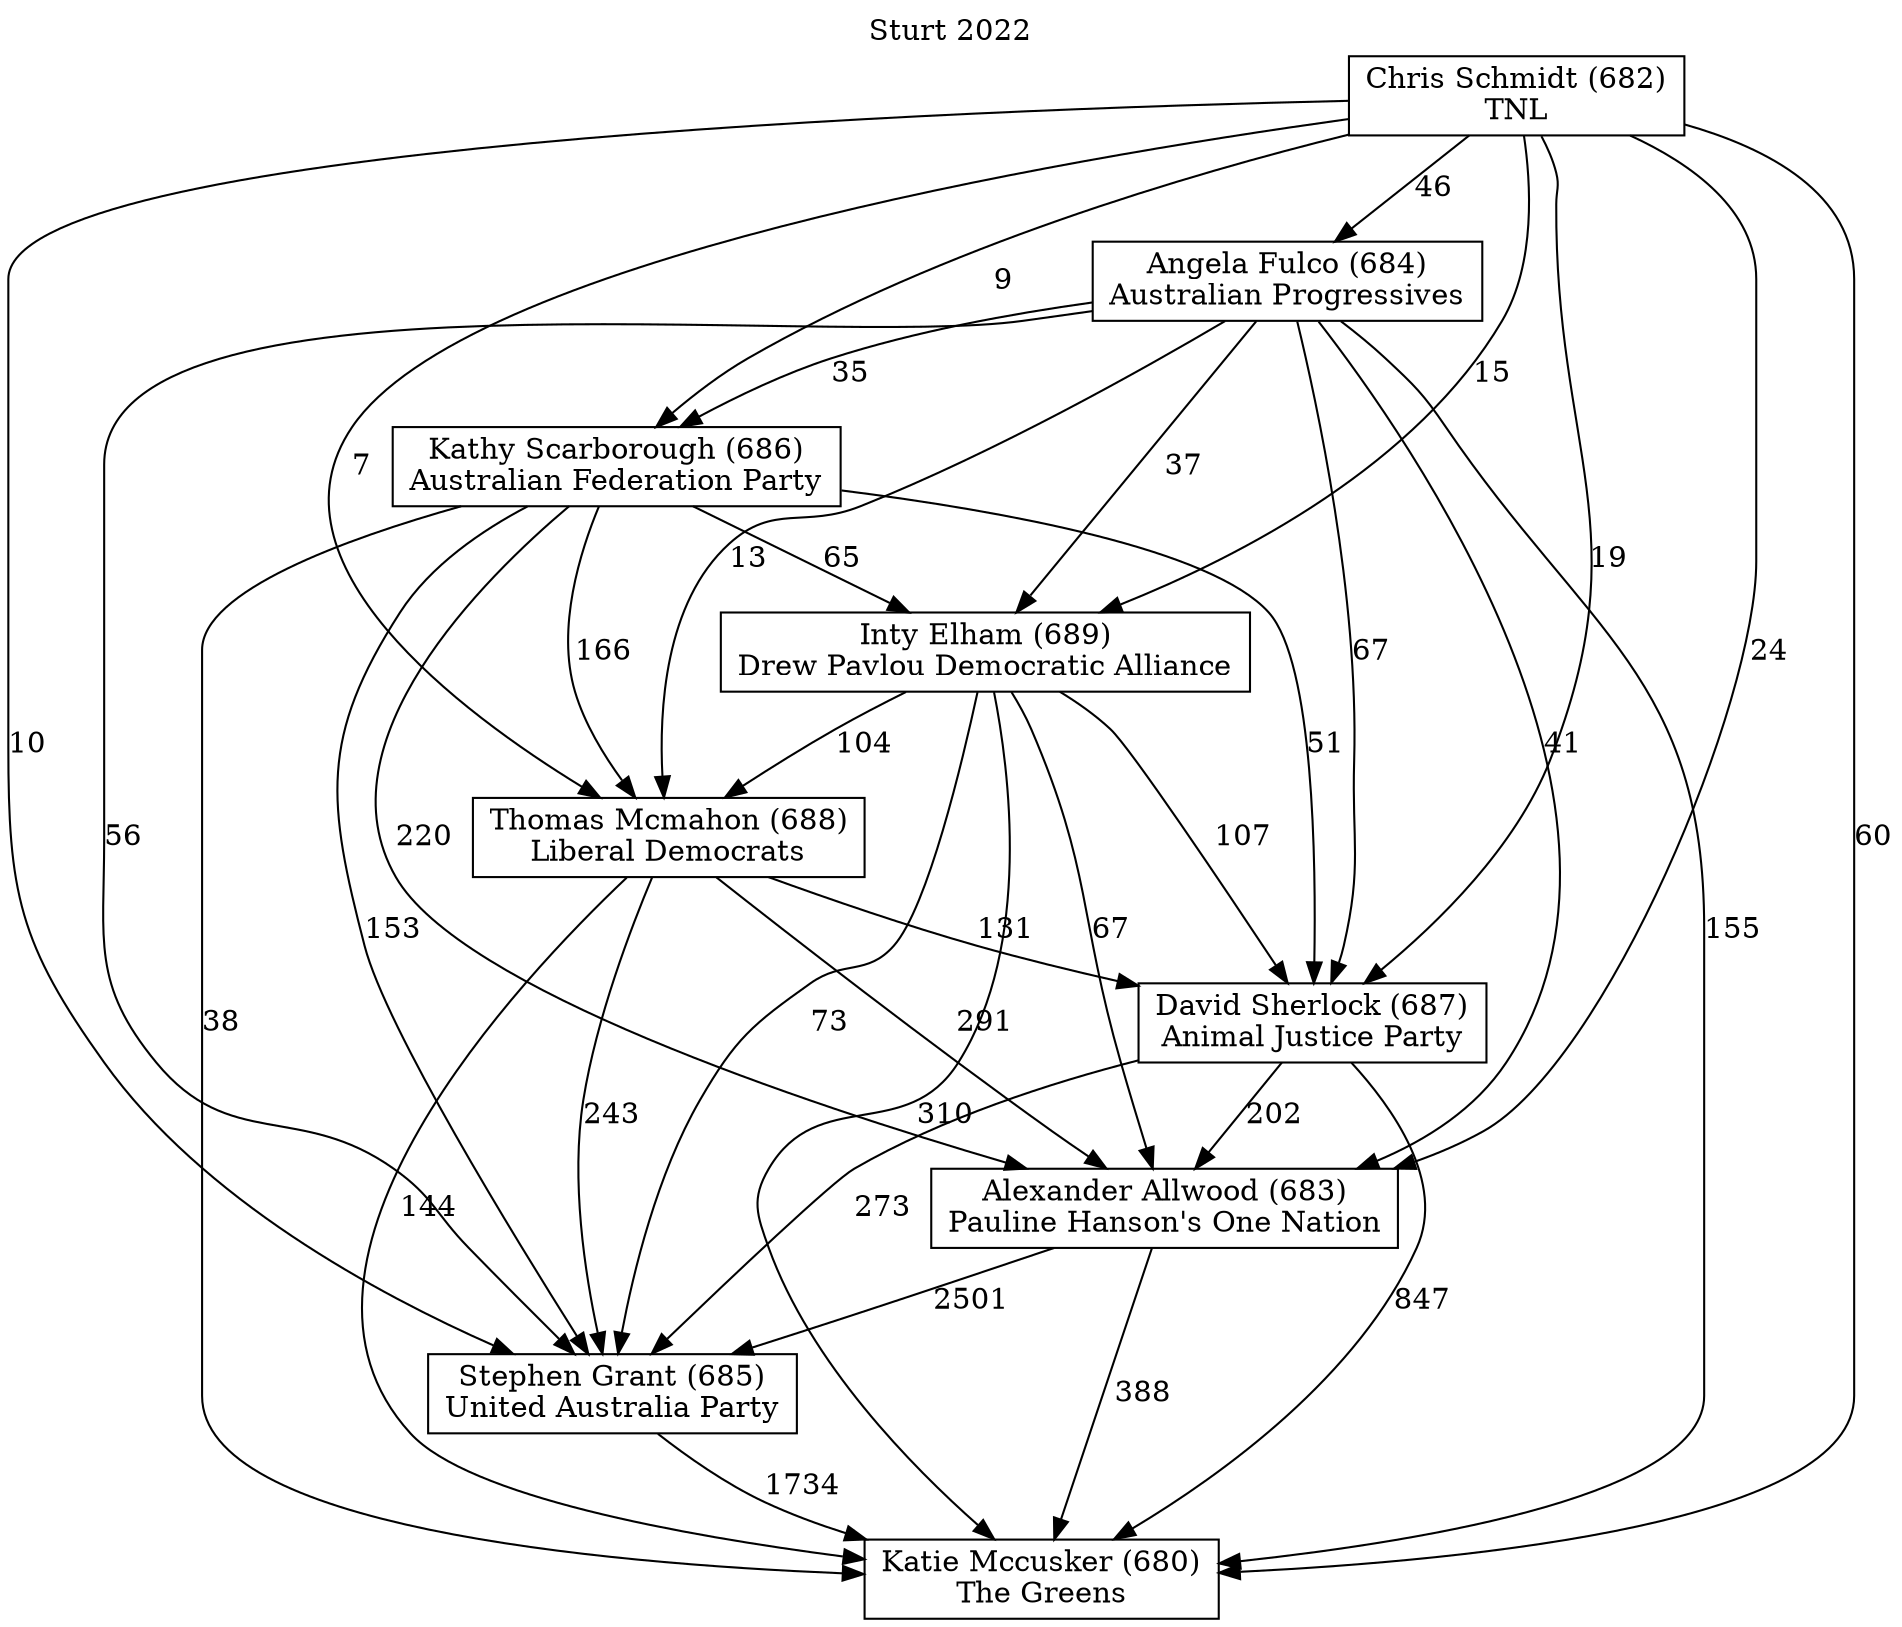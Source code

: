 // House preference flow
digraph "Katie Mccusker (680)_Sturt_2022" {
	graph [label="Sturt 2022" labelloc=t]
	node [shape=box]
	"Katie Mccusker (680)" [label="Katie Mccusker (680)
The Greens"]
	"Stephen Grant (685)" [label="Stephen Grant (685)
United Australia Party"]
	"Alexander Allwood (683)" [label="Alexander Allwood (683)
Pauline Hanson's One Nation"]
	"David Sherlock (687)" [label="David Sherlock (687)
Animal Justice Party"]
	"Thomas Mcmahon (688)" [label="Thomas Mcmahon (688)
Liberal Democrats"]
	"Inty Elham (689)" [label="Inty Elham (689)
Drew Pavlou Democratic Alliance"]
	"Kathy Scarborough (686)" [label="Kathy Scarborough (686)
Australian Federation Party"]
	"Angela Fulco (684)" [label="Angela Fulco (684)
Australian Progressives"]
	"Chris Schmidt (682)" [label="Chris Schmidt (682)
TNL"]
	"Katie Mccusker (680)" [label="Katie Mccusker (680)
The Greens"]
	"Alexander Allwood (683)" [label="Alexander Allwood (683)
Pauline Hanson's One Nation"]
	"David Sherlock (687)" [label="David Sherlock (687)
Animal Justice Party"]
	"Thomas Mcmahon (688)" [label="Thomas Mcmahon (688)
Liberal Democrats"]
	"Inty Elham (689)" [label="Inty Elham (689)
Drew Pavlou Democratic Alliance"]
	"Kathy Scarborough (686)" [label="Kathy Scarborough (686)
Australian Federation Party"]
	"Angela Fulco (684)" [label="Angela Fulco (684)
Australian Progressives"]
	"Chris Schmidt (682)" [label="Chris Schmidt (682)
TNL"]
	"Katie Mccusker (680)" [label="Katie Mccusker (680)
The Greens"]
	"David Sherlock (687)" [label="David Sherlock (687)
Animal Justice Party"]
	"Thomas Mcmahon (688)" [label="Thomas Mcmahon (688)
Liberal Democrats"]
	"Inty Elham (689)" [label="Inty Elham (689)
Drew Pavlou Democratic Alliance"]
	"Kathy Scarborough (686)" [label="Kathy Scarborough (686)
Australian Federation Party"]
	"Angela Fulco (684)" [label="Angela Fulco (684)
Australian Progressives"]
	"Chris Schmidt (682)" [label="Chris Schmidt (682)
TNL"]
	"Katie Mccusker (680)" [label="Katie Mccusker (680)
The Greens"]
	"Thomas Mcmahon (688)" [label="Thomas Mcmahon (688)
Liberal Democrats"]
	"Inty Elham (689)" [label="Inty Elham (689)
Drew Pavlou Democratic Alliance"]
	"Kathy Scarborough (686)" [label="Kathy Scarborough (686)
Australian Federation Party"]
	"Angela Fulco (684)" [label="Angela Fulco (684)
Australian Progressives"]
	"Chris Schmidt (682)" [label="Chris Schmidt (682)
TNL"]
	"Katie Mccusker (680)" [label="Katie Mccusker (680)
The Greens"]
	"Inty Elham (689)" [label="Inty Elham (689)
Drew Pavlou Democratic Alliance"]
	"Kathy Scarborough (686)" [label="Kathy Scarborough (686)
Australian Federation Party"]
	"Angela Fulco (684)" [label="Angela Fulco (684)
Australian Progressives"]
	"Chris Schmidt (682)" [label="Chris Schmidt (682)
TNL"]
	"Katie Mccusker (680)" [label="Katie Mccusker (680)
The Greens"]
	"Kathy Scarborough (686)" [label="Kathy Scarborough (686)
Australian Federation Party"]
	"Angela Fulco (684)" [label="Angela Fulco (684)
Australian Progressives"]
	"Chris Schmidt (682)" [label="Chris Schmidt (682)
TNL"]
	"Katie Mccusker (680)" [label="Katie Mccusker (680)
The Greens"]
	"Angela Fulco (684)" [label="Angela Fulco (684)
Australian Progressives"]
	"Chris Schmidt (682)" [label="Chris Schmidt (682)
TNL"]
	"Katie Mccusker (680)" [label="Katie Mccusker (680)
The Greens"]
	"Chris Schmidt (682)" [label="Chris Schmidt (682)
TNL"]
	"Chris Schmidt (682)" [label="Chris Schmidt (682)
TNL"]
	"Angela Fulco (684)" [label="Angela Fulco (684)
Australian Progressives"]
	"Chris Schmidt (682)" [label="Chris Schmidt (682)
TNL"]
	"Chris Schmidt (682)" [label="Chris Schmidt (682)
TNL"]
	"Kathy Scarborough (686)" [label="Kathy Scarborough (686)
Australian Federation Party"]
	"Angela Fulco (684)" [label="Angela Fulco (684)
Australian Progressives"]
	"Chris Schmidt (682)" [label="Chris Schmidt (682)
TNL"]
	"Kathy Scarborough (686)" [label="Kathy Scarborough (686)
Australian Federation Party"]
	"Chris Schmidt (682)" [label="Chris Schmidt (682)
TNL"]
	"Chris Schmidt (682)" [label="Chris Schmidt (682)
TNL"]
	"Angela Fulco (684)" [label="Angela Fulco (684)
Australian Progressives"]
	"Chris Schmidt (682)" [label="Chris Schmidt (682)
TNL"]
	"Chris Schmidt (682)" [label="Chris Schmidt (682)
TNL"]
	"Inty Elham (689)" [label="Inty Elham (689)
Drew Pavlou Democratic Alliance"]
	"Kathy Scarborough (686)" [label="Kathy Scarborough (686)
Australian Federation Party"]
	"Angela Fulco (684)" [label="Angela Fulco (684)
Australian Progressives"]
	"Chris Schmidt (682)" [label="Chris Schmidt (682)
TNL"]
	"Inty Elham (689)" [label="Inty Elham (689)
Drew Pavlou Democratic Alliance"]
	"Angela Fulco (684)" [label="Angela Fulco (684)
Australian Progressives"]
	"Chris Schmidt (682)" [label="Chris Schmidt (682)
TNL"]
	"Inty Elham (689)" [label="Inty Elham (689)
Drew Pavlou Democratic Alliance"]
	"Chris Schmidt (682)" [label="Chris Schmidt (682)
TNL"]
	"Chris Schmidt (682)" [label="Chris Schmidt (682)
TNL"]
	"Angela Fulco (684)" [label="Angela Fulco (684)
Australian Progressives"]
	"Chris Schmidt (682)" [label="Chris Schmidt (682)
TNL"]
	"Chris Schmidt (682)" [label="Chris Schmidt (682)
TNL"]
	"Kathy Scarborough (686)" [label="Kathy Scarborough (686)
Australian Federation Party"]
	"Angela Fulco (684)" [label="Angela Fulco (684)
Australian Progressives"]
	"Chris Schmidt (682)" [label="Chris Schmidt (682)
TNL"]
	"Kathy Scarborough (686)" [label="Kathy Scarborough (686)
Australian Federation Party"]
	"Chris Schmidt (682)" [label="Chris Schmidt (682)
TNL"]
	"Chris Schmidt (682)" [label="Chris Schmidt (682)
TNL"]
	"Angela Fulco (684)" [label="Angela Fulco (684)
Australian Progressives"]
	"Chris Schmidt (682)" [label="Chris Schmidt (682)
TNL"]
	"Chris Schmidt (682)" [label="Chris Schmidt (682)
TNL"]
	"Thomas Mcmahon (688)" [label="Thomas Mcmahon (688)
Liberal Democrats"]
	"Inty Elham (689)" [label="Inty Elham (689)
Drew Pavlou Democratic Alliance"]
	"Kathy Scarborough (686)" [label="Kathy Scarborough (686)
Australian Federation Party"]
	"Angela Fulco (684)" [label="Angela Fulco (684)
Australian Progressives"]
	"Chris Schmidt (682)" [label="Chris Schmidt (682)
TNL"]
	"Thomas Mcmahon (688)" [label="Thomas Mcmahon (688)
Liberal Democrats"]
	"Kathy Scarborough (686)" [label="Kathy Scarborough (686)
Australian Federation Party"]
	"Angela Fulco (684)" [label="Angela Fulco (684)
Australian Progressives"]
	"Chris Schmidt (682)" [label="Chris Schmidt (682)
TNL"]
	"Thomas Mcmahon (688)" [label="Thomas Mcmahon (688)
Liberal Democrats"]
	"Angela Fulco (684)" [label="Angela Fulco (684)
Australian Progressives"]
	"Chris Schmidt (682)" [label="Chris Schmidt (682)
TNL"]
	"Thomas Mcmahon (688)" [label="Thomas Mcmahon (688)
Liberal Democrats"]
	"Chris Schmidt (682)" [label="Chris Schmidt (682)
TNL"]
	"Chris Schmidt (682)" [label="Chris Schmidt (682)
TNL"]
	"Angela Fulco (684)" [label="Angela Fulco (684)
Australian Progressives"]
	"Chris Schmidt (682)" [label="Chris Schmidt (682)
TNL"]
	"Chris Schmidt (682)" [label="Chris Schmidt (682)
TNL"]
	"Kathy Scarborough (686)" [label="Kathy Scarborough (686)
Australian Federation Party"]
	"Angela Fulco (684)" [label="Angela Fulco (684)
Australian Progressives"]
	"Chris Schmidt (682)" [label="Chris Schmidt (682)
TNL"]
	"Kathy Scarborough (686)" [label="Kathy Scarborough (686)
Australian Federation Party"]
	"Chris Schmidt (682)" [label="Chris Schmidt (682)
TNL"]
	"Chris Schmidt (682)" [label="Chris Schmidt (682)
TNL"]
	"Angela Fulco (684)" [label="Angela Fulco (684)
Australian Progressives"]
	"Chris Schmidt (682)" [label="Chris Schmidt (682)
TNL"]
	"Chris Schmidt (682)" [label="Chris Schmidt (682)
TNL"]
	"Inty Elham (689)" [label="Inty Elham (689)
Drew Pavlou Democratic Alliance"]
	"Kathy Scarborough (686)" [label="Kathy Scarborough (686)
Australian Federation Party"]
	"Angela Fulco (684)" [label="Angela Fulco (684)
Australian Progressives"]
	"Chris Schmidt (682)" [label="Chris Schmidt (682)
TNL"]
	"Inty Elham (689)" [label="Inty Elham (689)
Drew Pavlou Democratic Alliance"]
	"Angela Fulco (684)" [label="Angela Fulco (684)
Australian Progressives"]
	"Chris Schmidt (682)" [label="Chris Schmidt (682)
TNL"]
	"Inty Elham (689)" [label="Inty Elham (689)
Drew Pavlou Democratic Alliance"]
	"Chris Schmidt (682)" [label="Chris Schmidt (682)
TNL"]
	"Chris Schmidt (682)" [label="Chris Schmidt (682)
TNL"]
	"Angela Fulco (684)" [label="Angela Fulco (684)
Australian Progressives"]
	"Chris Schmidt (682)" [label="Chris Schmidt (682)
TNL"]
	"Chris Schmidt (682)" [label="Chris Schmidt (682)
TNL"]
	"Kathy Scarborough (686)" [label="Kathy Scarborough (686)
Australian Federation Party"]
	"Angela Fulco (684)" [label="Angela Fulco (684)
Australian Progressives"]
	"Chris Schmidt (682)" [label="Chris Schmidt (682)
TNL"]
	"Kathy Scarborough (686)" [label="Kathy Scarborough (686)
Australian Federation Party"]
	"Chris Schmidt (682)" [label="Chris Schmidt (682)
TNL"]
	"Chris Schmidt (682)" [label="Chris Schmidt (682)
TNL"]
	"Angela Fulco (684)" [label="Angela Fulco (684)
Australian Progressives"]
	"Chris Schmidt (682)" [label="Chris Schmidt (682)
TNL"]
	"Chris Schmidt (682)" [label="Chris Schmidt (682)
TNL"]
	"David Sherlock (687)" [label="David Sherlock (687)
Animal Justice Party"]
	"Thomas Mcmahon (688)" [label="Thomas Mcmahon (688)
Liberal Democrats"]
	"Inty Elham (689)" [label="Inty Elham (689)
Drew Pavlou Democratic Alliance"]
	"Kathy Scarborough (686)" [label="Kathy Scarborough (686)
Australian Federation Party"]
	"Angela Fulco (684)" [label="Angela Fulco (684)
Australian Progressives"]
	"Chris Schmidt (682)" [label="Chris Schmidt (682)
TNL"]
	"David Sherlock (687)" [label="David Sherlock (687)
Animal Justice Party"]
	"Inty Elham (689)" [label="Inty Elham (689)
Drew Pavlou Democratic Alliance"]
	"Kathy Scarborough (686)" [label="Kathy Scarborough (686)
Australian Federation Party"]
	"Angela Fulco (684)" [label="Angela Fulco (684)
Australian Progressives"]
	"Chris Schmidt (682)" [label="Chris Schmidt (682)
TNL"]
	"David Sherlock (687)" [label="David Sherlock (687)
Animal Justice Party"]
	"Kathy Scarborough (686)" [label="Kathy Scarborough (686)
Australian Federation Party"]
	"Angela Fulco (684)" [label="Angela Fulco (684)
Australian Progressives"]
	"Chris Schmidt (682)" [label="Chris Schmidt (682)
TNL"]
	"David Sherlock (687)" [label="David Sherlock (687)
Animal Justice Party"]
	"Angela Fulco (684)" [label="Angela Fulco (684)
Australian Progressives"]
	"Chris Schmidt (682)" [label="Chris Schmidt (682)
TNL"]
	"David Sherlock (687)" [label="David Sherlock (687)
Animal Justice Party"]
	"Chris Schmidt (682)" [label="Chris Schmidt (682)
TNL"]
	"Chris Schmidt (682)" [label="Chris Schmidt (682)
TNL"]
	"Angela Fulco (684)" [label="Angela Fulco (684)
Australian Progressives"]
	"Chris Schmidt (682)" [label="Chris Schmidt (682)
TNL"]
	"Chris Schmidt (682)" [label="Chris Schmidt (682)
TNL"]
	"Kathy Scarborough (686)" [label="Kathy Scarborough (686)
Australian Federation Party"]
	"Angela Fulco (684)" [label="Angela Fulco (684)
Australian Progressives"]
	"Chris Schmidt (682)" [label="Chris Schmidt (682)
TNL"]
	"Kathy Scarborough (686)" [label="Kathy Scarborough (686)
Australian Federation Party"]
	"Chris Schmidt (682)" [label="Chris Schmidt (682)
TNL"]
	"Chris Schmidt (682)" [label="Chris Schmidt (682)
TNL"]
	"Angela Fulco (684)" [label="Angela Fulco (684)
Australian Progressives"]
	"Chris Schmidt (682)" [label="Chris Schmidt (682)
TNL"]
	"Chris Schmidt (682)" [label="Chris Schmidt (682)
TNL"]
	"Inty Elham (689)" [label="Inty Elham (689)
Drew Pavlou Democratic Alliance"]
	"Kathy Scarborough (686)" [label="Kathy Scarborough (686)
Australian Federation Party"]
	"Angela Fulco (684)" [label="Angela Fulco (684)
Australian Progressives"]
	"Chris Schmidt (682)" [label="Chris Schmidt (682)
TNL"]
	"Inty Elham (689)" [label="Inty Elham (689)
Drew Pavlou Democratic Alliance"]
	"Angela Fulco (684)" [label="Angela Fulco (684)
Australian Progressives"]
	"Chris Schmidt (682)" [label="Chris Schmidt (682)
TNL"]
	"Inty Elham (689)" [label="Inty Elham (689)
Drew Pavlou Democratic Alliance"]
	"Chris Schmidt (682)" [label="Chris Schmidt (682)
TNL"]
	"Chris Schmidt (682)" [label="Chris Schmidt (682)
TNL"]
	"Angela Fulco (684)" [label="Angela Fulco (684)
Australian Progressives"]
	"Chris Schmidt (682)" [label="Chris Schmidt (682)
TNL"]
	"Chris Schmidt (682)" [label="Chris Schmidt (682)
TNL"]
	"Kathy Scarborough (686)" [label="Kathy Scarborough (686)
Australian Federation Party"]
	"Angela Fulco (684)" [label="Angela Fulco (684)
Australian Progressives"]
	"Chris Schmidt (682)" [label="Chris Schmidt (682)
TNL"]
	"Kathy Scarborough (686)" [label="Kathy Scarborough (686)
Australian Federation Party"]
	"Chris Schmidt (682)" [label="Chris Schmidt (682)
TNL"]
	"Chris Schmidt (682)" [label="Chris Schmidt (682)
TNL"]
	"Angela Fulco (684)" [label="Angela Fulco (684)
Australian Progressives"]
	"Chris Schmidt (682)" [label="Chris Schmidt (682)
TNL"]
	"Chris Schmidt (682)" [label="Chris Schmidt (682)
TNL"]
	"Thomas Mcmahon (688)" [label="Thomas Mcmahon (688)
Liberal Democrats"]
	"Inty Elham (689)" [label="Inty Elham (689)
Drew Pavlou Democratic Alliance"]
	"Kathy Scarborough (686)" [label="Kathy Scarborough (686)
Australian Federation Party"]
	"Angela Fulco (684)" [label="Angela Fulco (684)
Australian Progressives"]
	"Chris Schmidt (682)" [label="Chris Schmidt (682)
TNL"]
	"Thomas Mcmahon (688)" [label="Thomas Mcmahon (688)
Liberal Democrats"]
	"Kathy Scarborough (686)" [label="Kathy Scarborough (686)
Australian Federation Party"]
	"Angela Fulco (684)" [label="Angela Fulco (684)
Australian Progressives"]
	"Chris Schmidt (682)" [label="Chris Schmidt (682)
TNL"]
	"Thomas Mcmahon (688)" [label="Thomas Mcmahon (688)
Liberal Democrats"]
	"Angela Fulco (684)" [label="Angela Fulco (684)
Australian Progressives"]
	"Chris Schmidt (682)" [label="Chris Schmidt (682)
TNL"]
	"Thomas Mcmahon (688)" [label="Thomas Mcmahon (688)
Liberal Democrats"]
	"Chris Schmidt (682)" [label="Chris Schmidt (682)
TNL"]
	"Chris Schmidt (682)" [label="Chris Schmidt (682)
TNL"]
	"Angela Fulco (684)" [label="Angela Fulco (684)
Australian Progressives"]
	"Chris Schmidt (682)" [label="Chris Schmidt (682)
TNL"]
	"Chris Schmidt (682)" [label="Chris Schmidt (682)
TNL"]
	"Kathy Scarborough (686)" [label="Kathy Scarborough (686)
Australian Federation Party"]
	"Angela Fulco (684)" [label="Angela Fulco (684)
Australian Progressives"]
	"Chris Schmidt (682)" [label="Chris Schmidt (682)
TNL"]
	"Kathy Scarborough (686)" [label="Kathy Scarborough (686)
Australian Federation Party"]
	"Chris Schmidt (682)" [label="Chris Schmidt (682)
TNL"]
	"Chris Schmidt (682)" [label="Chris Schmidt (682)
TNL"]
	"Angela Fulco (684)" [label="Angela Fulco (684)
Australian Progressives"]
	"Chris Schmidt (682)" [label="Chris Schmidt (682)
TNL"]
	"Chris Schmidt (682)" [label="Chris Schmidt (682)
TNL"]
	"Inty Elham (689)" [label="Inty Elham (689)
Drew Pavlou Democratic Alliance"]
	"Kathy Scarborough (686)" [label="Kathy Scarborough (686)
Australian Federation Party"]
	"Angela Fulco (684)" [label="Angela Fulco (684)
Australian Progressives"]
	"Chris Schmidt (682)" [label="Chris Schmidt (682)
TNL"]
	"Inty Elham (689)" [label="Inty Elham (689)
Drew Pavlou Democratic Alliance"]
	"Angela Fulco (684)" [label="Angela Fulco (684)
Australian Progressives"]
	"Chris Schmidt (682)" [label="Chris Schmidt (682)
TNL"]
	"Inty Elham (689)" [label="Inty Elham (689)
Drew Pavlou Democratic Alliance"]
	"Chris Schmidt (682)" [label="Chris Schmidt (682)
TNL"]
	"Chris Schmidt (682)" [label="Chris Schmidt (682)
TNL"]
	"Angela Fulco (684)" [label="Angela Fulco (684)
Australian Progressives"]
	"Chris Schmidt (682)" [label="Chris Schmidt (682)
TNL"]
	"Chris Schmidt (682)" [label="Chris Schmidt (682)
TNL"]
	"Kathy Scarborough (686)" [label="Kathy Scarborough (686)
Australian Federation Party"]
	"Angela Fulco (684)" [label="Angela Fulco (684)
Australian Progressives"]
	"Chris Schmidt (682)" [label="Chris Schmidt (682)
TNL"]
	"Kathy Scarborough (686)" [label="Kathy Scarborough (686)
Australian Federation Party"]
	"Chris Schmidt (682)" [label="Chris Schmidt (682)
TNL"]
	"Chris Schmidt (682)" [label="Chris Schmidt (682)
TNL"]
	"Angela Fulco (684)" [label="Angela Fulco (684)
Australian Progressives"]
	"Chris Schmidt (682)" [label="Chris Schmidt (682)
TNL"]
	"Chris Schmidt (682)" [label="Chris Schmidt (682)
TNL"]
	"Alexander Allwood (683)" [label="Alexander Allwood (683)
Pauline Hanson's One Nation"]
	"David Sherlock (687)" [label="David Sherlock (687)
Animal Justice Party"]
	"Thomas Mcmahon (688)" [label="Thomas Mcmahon (688)
Liberal Democrats"]
	"Inty Elham (689)" [label="Inty Elham (689)
Drew Pavlou Democratic Alliance"]
	"Kathy Scarborough (686)" [label="Kathy Scarborough (686)
Australian Federation Party"]
	"Angela Fulco (684)" [label="Angela Fulco (684)
Australian Progressives"]
	"Chris Schmidt (682)" [label="Chris Schmidt (682)
TNL"]
	"Alexander Allwood (683)" [label="Alexander Allwood (683)
Pauline Hanson's One Nation"]
	"Thomas Mcmahon (688)" [label="Thomas Mcmahon (688)
Liberal Democrats"]
	"Inty Elham (689)" [label="Inty Elham (689)
Drew Pavlou Democratic Alliance"]
	"Kathy Scarborough (686)" [label="Kathy Scarborough (686)
Australian Federation Party"]
	"Angela Fulco (684)" [label="Angela Fulco (684)
Australian Progressives"]
	"Chris Schmidt (682)" [label="Chris Schmidt (682)
TNL"]
	"Alexander Allwood (683)" [label="Alexander Allwood (683)
Pauline Hanson's One Nation"]
	"Inty Elham (689)" [label="Inty Elham (689)
Drew Pavlou Democratic Alliance"]
	"Kathy Scarborough (686)" [label="Kathy Scarborough (686)
Australian Federation Party"]
	"Angela Fulco (684)" [label="Angela Fulco (684)
Australian Progressives"]
	"Chris Schmidt (682)" [label="Chris Schmidt (682)
TNL"]
	"Alexander Allwood (683)" [label="Alexander Allwood (683)
Pauline Hanson's One Nation"]
	"Kathy Scarborough (686)" [label="Kathy Scarborough (686)
Australian Federation Party"]
	"Angela Fulco (684)" [label="Angela Fulco (684)
Australian Progressives"]
	"Chris Schmidt (682)" [label="Chris Schmidt (682)
TNL"]
	"Alexander Allwood (683)" [label="Alexander Allwood (683)
Pauline Hanson's One Nation"]
	"Angela Fulco (684)" [label="Angela Fulco (684)
Australian Progressives"]
	"Chris Schmidt (682)" [label="Chris Schmidt (682)
TNL"]
	"Alexander Allwood (683)" [label="Alexander Allwood (683)
Pauline Hanson's One Nation"]
	"Chris Schmidt (682)" [label="Chris Schmidt (682)
TNL"]
	"Chris Schmidt (682)" [label="Chris Schmidt (682)
TNL"]
	"Angela Fulco (684)" [label="Angela Fulco (684)
Australian Progressives"]
	"Chris Schmidt (682)" [label="Chris Schmidt (682)
TNL"]
	"Chris Schmidt (682)" [label="Chris Schmidt (682)
TNL"]
	"Kathy Scarborough (686)" [label="Kathy Scarborough (686)
Australian Federation Party"]
	"Angela Fulco (684)" [label="Angela Fulco (684)
Australian Progressives"]
	"Chris Schmidt (682)" [label="Chris Schmidt (682)
TNL"]
	"Kathy Scarborough (686)" [label="Kathy Scarborough (686)
Australian Federation Party"]
	"Chris Schmidt (682)" [label="Chris Schmidt (682)
TNL"]
	"Chris Schmidt (682)" [label="Chris Schmidt (682)
TNL"]
	"Angela Fulco (684)" [label="Angela Fulco (684)
Australian Progressives"]
	"Chris Schmidt (682)" [label="Chris Schmidt (682)
TNL"]
	"Chris Schmidt (682)" [label="Chris Schmidt (682)
TNL"]
	"Inty Elham (689)" [label="Inty Elham (689)
Drew Pavlou Democratic Alliance"]
	"Kathy Scarborough (686)" [label="Kathy Scarborough (686)
Australian Federation Party"]
	"Angela Fulco (684)" [label="Angela Fulco (684)
Australian Progressives"]
	"Chris Schmidt (682)" [label="Chris Schmidt (682)
TNL"]
	"Inty Elham (689)" [label="Inty Elham (689)
Drew Pavlou Democratic Alliance"]
	"Angela Fulco (684)" [label="Angela Fulco (684)
Australian Progressives"]
	"Chris Schmidt (682)" [label="Chris Schmidt (682)
TNL"]
	"Inty Elham (689)" [label="Inty Elham (689)
Drew Pavlou Democratic Alliance"]
	"Chris Schmidt (682)" [label="Chris Schmidt (682)
TNL"]
	"Chris Schmidt (682)" [label="Chris Schmidt (682)
TNL"]
	"Angela Fulco (684)" [label="Angela Fulco (684)
Australian Progressives"]
	"Chris Schmidt (682)" [label="Chris Schmidt (682)
TNL"]
	"Chris Schmidt (682)" [label="Chris Schmidt (682)
TNL"]
	"Kathy Scarborough (686)" [label="Kathy Scarborough (686)
Australian Federation Party"]
	"Angela Fulco (684)" [label="Angela Fulco (684)
Australian Progressives"]
	"Chris Schmidt (682)" [label="Chris Schmidt (682)
TNL"]
	"Kathy Scarborough (686)" [label="Kathy Scarborough (686)
Australian Federation Party"]
	"Chris Schmidt (682)" [label="Chris Schmidt (682)
TNL"]
	"Chris Schmidt (682)" [label="Chris Schmidt (682)
TNL"]
	"Angela Fulco (684)" [label="Angela Fulco (684)
Australian Progressives"]
	"Chris Schmidt (682)" [label="Chris Schmidt (682)
TNL"]
	"Chris Schmidt (682)" [label="Chris Schmidt (682)
TNL"]
	"Thomas Mcmahon (688)" [label="Thomas Mcmahon (688)
Liberal Democrats"]
	"Inty Elham (689)" [label="Inty Elham (689)
Drew Pavlou Democratic Alliance"]
	"Kathy Scarborough (686)" [label="Kathy Scarborough (686)
Australian Federation Party"]
	"Angela Fulco (684)" [label="Angela Fulco (684)
Australian Progressives"]
	"Chris Schmidt (682)" [label="Chris Schmidt (682)
TNL"]
	"Thomas Mcmahon (688)" [label="Thomas Mcmahon (688)
Liberal Democrats"]
	"Kathy Scarborough (686)" [label="Kathy Scarborough (686)
Australian Federation Party"]
	"Angela Fulco (684)" [label="Angela Fulco (684)
Australian Progressives"]
	"Chris Schmidt (682)" [label="Chris Schmidt (682)
TNL"]
	"Thomas Mcmahon (688)" [label="Thomas Mcmahon (688)
Liberal Democrats"]
	"Angela Fulco (684)" [label="Angela Fulco (684)
Australian Progressives"]
	"Chris Schmidt (682)" [label="Chris Schmidt (682)
TNL"]
	"Thomas Mcmahon (688)" [label="Thomas Mcmahon (688)
Liberal Democrats"]
	"Chris Schmidt (682)" [label="Chris Schmidt (682)
TNL"]
	"Chris Schmidt (682)" [label="Chris Schmidt (682)
TNL"]
	"Angela Fulco (684)" [label="Angela Fulco (684)
Australian Progressives"]
	"Chris Schmidt (682)" [label="Chris Schmidt (682)
TNL"]
	"Chris Schmidt (682)" [label="Chris Schmidt (682)
TNL"]
	"Kathy Scarborough (686)" [label="Kathy Scarborough (686)
Australian Federation Party"]
	"Angela Fulco (684)" [label="Angela Fulco (684)
Australian Progressives"]
	"Chris Schmidt (682)" [label="Chris Schmidt (682)
TNL"]
	"Kathy Scarborough (686)" [label="Kathy Scarborough (686)
Australian Federation Party"]
	"Chris Schmidt (682)" [label="Chris Schmidt (682)
TNL"]
	"Chris Schmidt (682)" [label="Chris Schmidt (682)
TNL"]
	"Angela Fulco (684)" [label="Angela Fulco (684)
Australian Progressives"]
	"Chris Schmidt (682)" [label="Chris Schmidt (682)
TNL"]
	"Chris Schmidt (682)" [label="Chris Schmidt (682)
TNL"]
	"Inty Elham (689)" [label="Inty Elham (689)
Drew Pavlou Democratic Alliance"]
	"Kathy Scarborough (686)" [label="Kathy Scarborough (686)
Australian Federation Party"]
	"Angela Fulco (684)" [label="Angela Fulco (684)
Australian Progressives"]
	"Chris Schmidt (682)" [label="Chris Schmidt (682)
TNL"]
	"Inty Elham (689)" [label="Inty Elham (689)
Drew Pavlou Democratic Alliance"]
	"Angela Fulco (684)" [label="Angela Fulco (684)
Australian Progressives"]
	"Chris Schmidt (682)" [label="Chris Schmidt (682)
TNL"]
	"Inty Elham (689)" [label="Inty Elham (689)
Drew Pavlou Democratic Alliance"]
	"Chris Schmidt (682)" [label="Chris Schmidt (682)
TNL"]
	"Chris Schmidt (682)" [label="Chris Schmidt (682)
TNL"]
	"Angela Fulco (684)" [label="Angela Fulco (684)
Australian Progressives"]
	"Chris Schmidt (682)" [label="Chris Schmidt (682)
TNL"]
	"Chris Schmidt (682)" [label="Chris Schmidt (682)
TNL"]
	"Kathy Scarborough (686)" [label="Kathy Scarborough (686)
Australian Federation Party"]
	"Angela Fulco (684)" [label="Angela Fulco (684)
Australian Progressives"]
	"Chris Schmidt (682)" [label="Chris Schmidt (682)
TNL"]
	"Kathy Scarborough (686)" [label="Kathy Scarborough (686)
Australian Federation Party"]
	"Chris Schmidt (682)" [label="Chris Schmidt (682)
TNL"]
	"Chris Schmidt (682)" [label="Chris Schmidt (682)
TNL"]
	"Angela Fulco (684)" [label="Angela Fulco (684)
Australian Progressives"]
	"Chris Schmidt (682)" [label="Chris Schmidt (682)
TNL"]
	"Chris Schmidt (682)" [label="Chris Schmidt (682)
TNL"]
	"David Sherlock (687)" [label="David Sherlock (687)
Animal Justice Party"]
	"Thomas Mcmahon (688)" [label="Thomas Mcmahon (688)
Liberal Democrats"]
	"Inty Elham (689)" [label="Inty Elham (689)
Drew Pavlou Democratic Alliance"]
	"Kathy Scarborough (686)" [label="Kathy Scarborough (686)
Australian Federation Party"]
	"Angela Fulco (684)" [label="Angela Fulco (684)
Australian Progressives"]
	"Chris Schmidt (682)" [label="Chris Schmidt (682)
TNL"]
	"David Sherlock (687)" [label="David Sherlock (687)
Animal Justice Party"]
	"Inty Elham (689)" [label="Inty Elham (689)
Drew Pavlou Democratic Alliance"]
	"Kathy Scarborough (686)" [label="Kathy Scarborough (686)
Australian Federation Party"]
	"Angela Fulco (684)" [label="Angela Fulco (684)
Australian Progressives"]
	"Chris Schmidt (682)" [label="Chris Schmidt (682)
TNL"]
	"David Sherlock (687)" [label="David Sherlock (687)
Animal Justice Party"]
	"Kathy Scarborough (686)" [label="Kathy Scarborough (686)
Australian Federation Party"]
	"Angela Fulco (684)" [label="Angela Fulco (684)
Australian Progressives"]
	"Chris Schmidt (682)" [label="Chris Schmidt (682)
TNL"]
	"David Sherlock (687)" [label="David Sherlock (687)
Animal Justice Party"]
	"Angela Fulco (684)" [label="Angela Fulco (684)
Australian Progressives"]
	"Chris Schmidt (682)" [label="Chris Schmidt (682)
TNL"]
	"David Sherlock (687)" [label="David Sherlock (687)
Animal Justice Party"]
	"Chris Schmidt (682)" [label="Chris Schmidt (682)
TNL"]
	"Chris Schmidt (682)" [label="Chris Schmidt (682)
TNL"]
	"Angela Fulco (684)" [label="Angela Fulco (684)
Australian Progressives"]
	"Chris Schmidt (682)" [label="Chris Schmidt (682)
TNL"]
	"Chris Schmidt (682)" [label="Chris Schmidt (682)
TNL"]
	"Kathy Scarborough (686)" [label="Kathy Scarborough (686)
Australian Federation Party"]
	"Angela Fulco (684)" [label="Angela Fulco (684)
Australian Progressives"]
	"Chris Schmidt (682)" [label="Chris Schmidt (682)
TNL"]
	"Kathy Scarborough (686)" [label="Kathy Scarborough (686)
Australian Federation Party"]
	"Chris Schmidt (682)" [label="Chris Schmidt (682)
TNL"]
	"Chris Schmidt (682)" [label="Chris Schmidt (682)
TNL"]
	"Angela Fulco (684)" [label="Angela Fulco (684)
Australian Progressives"]
	"Chris Schmidt (682)" [label="Chris Schmidt (682)
TNL"]
	"Chris Schmidt (682)" [label="Chris Schmidt (682)
TNL"]
	"Inty Elham (689)" [label="Inty Elham (689)
Drew Pavlou Democratic Alliance"]
	"Kathy Scarborough (686)" [label="Kathy Scarborough (686)
Australian Federation Party"]
	"Angela Fulco (684)" [label="Angela Fulco (684)
Australian Progressives"]
	"Chris Schmidt (682)" [label="Chris Schmidt (682)
TNL"]
	"Inty Elham (689)" [label="Inty Elham (689)
Drew Pavlou Democratic Alliance"]
	"Angela Fulco (684)" [label="Angela Fulco (684)
Australian Progressives"]
	"Chris Schmidt (682)" [label="Chris Schmidt (682)
TNL"]
	"Inty Elham (689)" [label="Inty Elham (689)
Drew Pavlou Democratic Alliance"]
	"Chris Schmidt (682)" [label="Chris Schmidt (682)
TNL"]
	"Chris Schmidt (682)" [label="Chris Schmidt (682)
TNL"]
	"Angela Fulco (684)" [label="Angela Fulco (684)
Australian Progressives"]
	"Chris Schmidt (682)" [label="Chris Schmidt (682)
TNL"]
	"Chris Schmidt (682)" [label="Chris Schmidt (682)
TNL"]
	"Kathy Scarborough (686)" [label="Kathy Scarborough (686)
Australian Federation Party"]
	"Angela Fulco (684)" [label="Angela Fulco (684)
Australian Progressives"]
	"Chris Schmidt (682)" [label="Chris Schmidt (682)
TNL"]
	"Kathy Scarborough (686)" [label="Kathy Scarborough (686)
Australian Federation Party"]
	"Chris Schmidt (682)" [label="Chris Schmidt (682)
TNL"]
	"Chris Schmidt (682)" [label="Chris Schmidt (682)
TNL"]
	"Angela Fulco (684)" [label="Angela Fulco (684)
Australian Progressives"]
	"Chris Schmidt (682)" [label="Chris Schmidt (682)
TNL"]
	"Chris Schmidt (682)" [label="Chris Schmidt (682)
TNL"]
	"Thomas Mcmahon (688)" [label="Thomas Mcmahon (688)
Liberal Democrats"]
	"Inty Elham (689)" [label="Inty Elham (689)
Drew Pavlou Democratic Alliance"]
	"Kathy Scarborough (686)" [label="Kathy Scarborough (686)
Australian Federation Party"]
	"Angela Fulco (684)" [label="Angela Fulco (684)
Australian Progressives"]
	"Chris Schmidt (682)" [label="Chris Schmidt (682)
TNL"]
	"Thomas Mcmahon (688)" [label="Thomas Mcmahon (688)
Liberal Democrats"]
	"Kathy Scarborough (686)" [label="Kathy Scarborough (686)
Australian Federation Party"]
	"Angela Fulco (684)" [label="Angela Fulco (684)
Australian Progressives"]
	"Chris Schmidt (682)" [label="Chris Schmidt (682)
TNL"]
	"Thomas Mcmahon (688)" [label="Thomas Mcmahon (688)
Liberal Democrats"]
	"Angela Fulco (684)" [label="Angela Fulco (684)
Australian Progressives"]
	"Chris Schmidt (682)" [label="Chris Schmidt (682)
TNL"]
	"Thomas Mcmahon (688)" [label="Thomas Mcmahon (688)
Liberal Democrats"]
	"Chris Schmidt (682)" [label="Chris Schmidt (682)
TNL"]
	"Chris Schmidt (682)" [label="Chris Schmidt (682)
TNL"]
	"Angela Fulco (684)" [label="Angela Fulco (684)
Australian Progressives"]
	"Chris Schmidt (682)" [label="Chris Schmidt (682)
TNL"]
	"Chris Schmidt (682)" [label="Chris Schmidt (682)
TNL"]
	"Kathy Scarborough (686)" [label="Kathy Scarborough (686)
Australian Federation Party"]
	"Angela Fulco (684)" [label="Angela Fulco (684)
Australian Progressives"]
	"Chris Schmidt (682)" [label="Chris Schmidt (682)
TNL"]
	"Kathy Scarborough (686)" [label="Kathy Scarborough (686)
Australian Federation Party"]
	"Chris Schmidt (682)" [label="Chris Schmidt (682)
TNL"]
	"Chris Schmidt (682)" [label="Chris Schmidt (682)
TNL"]
	"Angela Fulco (684)" [label="Angela Fulco (684)
Australian Progressives"]
	"Chris Schmidt (682)" [label="Chris Schmidt (682)
TNL"]
	"Chris Schmidt (682)" [label="Chris Schmidt (682)
TNL"]
	"Inty Elham (689)" [label="Inty Elham (689)
Drew Pavlou Democratic Alliance"]
	"Kathy Scarborough (686)" [label="Kathy Scarborough (686)
Australian Federation Party"]
	"Angela Fulco (684)" [label="Angela Fulco (684)
Australian Progressives"]
	"Chris Schmidt (682)" [label="Chris Schmidt (682)
TNL"]
	"Inty Elham (689)" [label="Inty Elham (689)
Drew Pavlou Democratic Alliance"]
	"Angela Fulco (684)" [label="Angela Fulco (684)
Australian Progressives"]
	"Chris Schmidt (682)" [label="Chris Schmidt (682)
TNL"]
	"Inty Elham (689)" [label="Inty Elham (689)
Drew Pavlou Democratic Alliance"]
	"Chris Schmidt (682)" [label="Chris Schmidt (682)
TNL"]
	"Chris Schmidt (682)" [label="Chris Schmidt (682)
TNL"]
	"Angela Fulco (684)" [label="Angela Fulco (684)
Australian Progressives"]
	"Chris Schmidt (682)" [label="Chris Schmidt (682)
TNL"]
	"Chris Schmidt (682)" [label="Chris Schmidt (682)
TNL"]
	"Kathy Scarborough (686)" [label="Kathy Scarborough (686)
Australian Federation Party"]
	"Angela Fulco (684)" [label="Angela Fulco (684)
Australian Progressives"]
	"Chris Schmidt (682)" [label="Chris Schmidt (682)
TNL"]
	"Kathy Scarborough (686)" [label="Kathy Scarborough (686)
Australian Federation Party"]
	"Chris Schmidt (682)" [label="Chris Schmidt (682)
TNL"]
	"Chris Schmidt (682)" [label="Chris Schmidt (682)
TNL"]
	"Angela Fulco (684)" [label="Angela Fulco (684)
Australian Progressives"]
	"Chris Schmidt (682)" [label="Chris Schmidt (682)
TNL"]
	"Chris Schmidt (682)" [label="Chris Schmidt (682)
TNL"]
	"Stephen Grant (685)" [label="Stephen Grant (685)
United Australia Party"]
	"Alexander Allwood (683)" [label="Alexander Allwood (683)
Pauline Hanson's One Nation"]
	"David Sherlock (687)" [label="David Sherlock (687)
Animal Justice Party"]
	"Thomas Mcmahon (688)" [label="Thomas Mcmahon (688)
Liberal Democrats"]
	"Inty Elham (689)" [label="Inty Elham (689)
Drew Pavlou Democratic Alliance"]
	"Kathy Scarborough (686)" [label="Kathy Scarborough (686)
Australian Federation Party"]
	"Angela Fulco (684)" [label="Angela Fulco (684)
Australian Progressives"]
	"Chris Schmidt (682)" [label="Chris Schmidt (682)
TNL"]
	"Stephen Grant (685)" [label="Stephen Grant (685)
United Australia Party"]
	"David Sherlock (687)" [label="David Sherlock (687)
Animal Justice Party"]
	"Thomas Mcmahon (688)" [label="Thomas Mcmahon (688)
Liberal Democrats"]
	"Inty Elham (689)" [label="Inty Elham (689)
Drew Pavlou Democratic Alliance"]
	"Kathy Scarborough (686)" [label="Kathy Scarborough (686)
Australian Federation Party"]
	"Angela Fulco (684)" [label="Angela Fulco (684)
Australian Progressives"]
	"Chris Schmidt (682)" [label="Chris Schmidt (682)
TNL"]
	"Stephen Grant (685)" [label="Stephen Grant (685)
United Australia Party"]
	"Thomas Mcmahon (688)" [label="Thomas Mcmahon (688)
Liberal Democrats"]
	"Inty Elham (689)" [label="Inty Elham (689)
Drew Pavlou Democratic Alliance"]
	"Kathy Scarborough (686)" [label="Kathy Scarborough (686)
Australian Federation Party"]
	"Angela Fulco (684)" [label="Angela Fulco (684)
Australian Progressives"]
	"Chris Schmidt (682)" [label="Chris Schmidt (682)
TNL"]
	"Stephen Grant (685)" [label="Stephen Grant (685)
United Australia Party"]
	"Inty Elham (689)" [label="Inty Elham (689)
Drew Pavlou Democratic Alliance"]
	"Kathy Scarborough (686)" [label="Kathy Scarborough (686)
Australian Federation Party"]
	"Angela Fulco (684)" [label="Angela Fulco (684)
Australian Progressives"]
	"Chris Schmidt (682)" [label="Chris Schmidt (682)
TNL"]
	"Stephen Grant (685)" [label="Stephen Grant (685)
United Australia Party"]
	"Kathy Scarborough (686)" [label="Kathy Scarborough (686)
Australian Federation Party"]
	"Angela Fulco (684)" [label="Angela Fulco (684)
Australian Progressives"]
	"Chris Schmidt (682)" [label="Chris Schmidt (682)
TNL"]
	"Stephen Grant (685)" [label="Stephen Grant (685)
United Australia Party"]
	"Angela Fulco (684)" [label="Angela Fulco (684)
Australian Progressives"]
	"Chris Schmidt (682)" [label="Chris Schmidt (682)
TNL"]
	"Stephen Grant (685)" [label="Stephen Grant (685)
United Australia Party"]
	"Chris Schmidt (682)" [label="Chris Schmidt (682)
TNL"]
	"Chris Schmidt (682)" [label="Chris Schmidt (682)
TNL"]
	"Angela Fulco (684)" [label="Angela Fulco (684)
Australian Progressives"]
	"Chris Schmidt (682)" [label="Chris Schmidt (682)
TNL"]
	"Chris Schmidt (682)" [label="Chris Schmidt (682)
TNL"]
	"Kathy Scarborough (686)" [label="Kathy Scarborough (686)
Australian Federation Party"]
	"Angela Fulco (684)" [label="Angela Fulco (684)
Australian Progressives"]
	"Chris Schmidt (682)" [label="Chris Schmidt (682)
TNL"]
	"Kathy Scarborough (686)" [label="Kathy Scarborough (686)
Australian Federation Party"]
	"Chris Schmidt (682)" [label="Chris Schmidt (682)
TNL"]
	"Chris Schmidt (682)" [label="Chris Schmidt (682)
TNL"]
	"Angela Fulco (684)" [label="Angela Fulco (684)
Australian Progressives"]
	"Chris Schmidt (682)" [label="Chris Schmidt (682)
TNL"]
	"Chris Schmidt (682)" [label="Chris Schmidt (682)
TNL"]
	"Inty Elham (689)" [label="Inty Elham (689)
Drew Pavlou Democratic Alliance"]
	"Kathy Scarborough (686)" [label="Kathy Scarborough (686)
Australian Federation Party"]
	"Angela Fulco (684)" [label="Angela Fulco (684)
Australian Progressives"]
	"Chris Schmidt (682)" [label="Chris Schmidt (682)
TNL"]
	"Inty Elham (689)" [label="Inty Elham (689)
Drew Pavlou Democratic Alliance"]
	"Angela Fulco (684)" [label="Angela Fulco (684)
Australian Progressives"]
	"Chris Schmidt (682)" [label="Chris Schmidt (682)
TNL"]
	"Inty Elham (689)" [label="Inty Elham (689)
Drew Pavlou Democratic Alliance"]
	"Chris Schmidt (682)" [label="Chris Schmidt (682)
TNL"]
	"Chris Schmidt (682)" [label="Chris Schmidt (682)
TNL"]
	"Angela Fulco (684)" [label="Angela Fulco (684)
Australian Progressives"]
	"Chris Schmidt (682)" [label="Chris Schmidt (682)
TNL"]
	"Chris Schmidt (682)" [label="Chris Schmidt (682)
TNL"]
	"Kathy Scarborough (686)" [label="Kathy Scarborough (686)
Australian Federation Party"]
	"Angela Fulco (684)" [label="Angela Fulco (684)
Australian Progressives"]
	"Chris Schmidt (682)" [label="Chris Schmidt (682)
TNL"]
	"Kathy Scarborough (686)" [label="Kathy Scarborough (686)
Australian Federation Party"]
	"Chris Schmidt (682)" [label="Chris Schmidt (682)
TNL"]
	"Chris Schmidt (682)" [label="Chris Schmidt (682)
TNL"]
	"Angela Fulco (684)" [label="Angela Fulco (684)
Australian Progressives"]
	"Chris Schmidt (682)" [label="Chris Schmidt (682)
TNL"]
	"Chris Schmidt (682)" [label="Chris Schmidt (682)
TNL"]
	"Thomas Mcmahon (688)" [label="Thomas Mcmahon (688)
Liberal Democrats"]
	"Inty Elham (689)" [label="Inty Elham (689)
Drew Pavlou Democratic Alliance"]
	"Kathy Scarborough (686)" [label="Kathy Scarborough (686)
Australian Federation Party"]
	"Angela Fulco (684)" [label="Angela Fulco (684)
Australian Progressives"]
	"Chris Schmidt (682)" [label="Chris Schmidt (682)
TNL"]
	"Thomas Mcmahon (688)" [label="Thomas Mcmahon (688)
Liberal Democrats"]
	"Kathy Scarborough (686)" [label="Kathy Scarborough (686)
Australian Federation Party"]
	"Angela Fulco (684)" [label="Angela Fulco (684)
Australian Progressives"]
	"Chris Schmidt (682)" [label="Chris Schmidt (682)
TNL"]
	"Thomas Mcmahon (688)" [label="Thomas Mcmahon (688)
Liberal Democrats"]
	"Angela Fulco (684)" [label="Angela Fulco (684)
Australian Progressives"]
	"Chris Schmidt (682)" [label="Chris Schmidt (682)
TNL"]
	"Thomas Mcmahon (688)" [label="Thomas Mcmahon (688)
Liberal Democrats"]
	"Chris Schmidt (682)" [label="Chris Schmidt (682)
TNL"]
	"Chris Schmidt (682)" [label="Chris Schmidt (682)
TNL"]
	"Angela Fulco (684)" [label="Angela Fulco (684)
Australian Progressives"]
	"Chris Schmidt (682)" [label="Chris Schmidt (682)
TNL"]
	"Chris Schmidt (682)" [label="Chris Schmidt (682)
TNL"]
	"Kathy Scarborough (686)" [label="Kathy Scarborough (686)
Australian Federation Party"]
	"Angela Fulco (684)" [label="Angela Fulco (684)
Australian Progressives"]
	"Chris Schmidt (682)" [label="Chris Schmidt (682)
TNL"]
	"Kathy Scarborough (686)" [label="Kathy Scarborough (686)
Australian Federation Party"]
	"Chris Schmidt (682)" [label="Chris Schmidt (682)
TNL"]
	"Chris Schmidt (682)" [label="Chris Schmidt (682)
TNL"]
	"Angela Fulco (684)" [label="Angela Fulco (684)
Australian Progressives"]
	"Chris Schmidt (682)" [label="Chris Schmidt (682)
TNL"]
	"Chris Schmidt (682)" [label="Chris Schmidt (682)
TNL"]
	"Inty Elham (689)" [label="Inty Elham (689)
Drew Pavlou Democratic Alliance"]
	"Kathy Scarborough (686)" [label="Kathy Scarborough (686)
Australian Federation Party"]
	"Angela Fulco (684)" [label="Angela Fulco (684)
Australian Progressives"]
	"Chris Schmidt (682)" [label="Chris Schmidt (682)
TNL"]
	"Inty Elham (689)" [label="Inty Elham (689)
Drew Pavlou Democratic Alliance"]
	"Angela Fulco (684)" [label="Angela Fulco (684)
Australian Progressives"]
	"Chris Schmidt (682)" [label="Chris Schmidt (682)
TNL"]
	"Inty Elham (689)" [label="Inty Elham (689)
Drew Pavlou Democratic Alliance"]
	"Chris Schmidt (682)" [label="Chris Schmidt (682)
TNL"]
	"Chris Schmidt (682)" [label="Chris Schmidt (682)
TNL"]
	"Angela Fulco (684)" [label="Angela Fulco (684)
Australian Progressives"]
	"Chris Schmidt (682)" [label="Chris Schmidt (682)
TNL"]
	"Chris Schmidt (682)" [label="Chris Schmidt (682)
TNL"]
	"Kathy Scarborough (686)" [label="Kathy Scarborough (686)
Australian Federation Party"]
	"Angela Fulco (684)" [label="Angela Fulco (684)
Australian Progressives"]
	"Chris Schmidt (682)" [label="Chris Schmidt (682)
TNL"]
	"Kathy Scarborough (686)" [label="Kathy Scarborough (686)
Australian Federation Party"]
	"Chris Schmidt (682)" [label="Chris Schmidt (682)
TNL"]
	"Chris Schmidt (682)" [label="Chris Schmidt (682)
TNL"]
	"Angela Fulco (684)" [label="Angela Fulco (684)
Australian Progressives"]
	"Chris Schmidt (682)" [label="Chris Schmidt (682)
TNL"]
	"Chris Schmidt (682)" [label="Chris Schmidt (682)
TNL"]
	"David Sherlock (687)" [label="David Sherlock (687)
Animal Justice Party"]
	"Thomas Mcmahon (688)" [label="Thomas Mcmahon (688)
Liberal Democrats"]
	"Inty Elham (689)" [label="Inty Elham (689)
Drew Pavlou Democratic Alliance"]
	"Kathy Scarborough (686)" [label="Kathy Scarborough (686)
Australian Federation Party"]
	"Angela Fulco (684)" [label="Angela Fulco (684)
Australian Progressives"]
	"Chris Schmidt (682)" [label="Chris Schmidt (682)
TNL"]
	"David Sherlock (687)" [label="David Sherlock (687)
Animal Justice Party"]
	"Inty Elham (689)" [label="Inty Elham (689)
Drew Pavlou Democratic Alliance"]
	"Kathy Scarborough (686)" [label="Kathy Scarborough (686)
Australian Federation Party"]
	"Angela Fulco (684)" [label="Angela Fulco (684)
Australian Progressives"]
	"Chris Schmidt (682)" [label="Chris Schmidt (682)
TNL"]
	"David Sherlock (687)" [label="David Sherlock (687)
Animal Justice Party"]
	"Kathy Scarborough (686)" [label="Kathy Scarborough (686)
Australian Federation Party"]
	"Angela Fulco (684)" [label="Angela Fulco (684)
Australian Progressives"]
	"Chris Schmidt (682)" [label="Chris Schmidt (682)
TNL"]
	"David Sherlock (687)" [label="David Sherlock (687)
Animal Justice Party"]
	"Angela Fulco (684)" [label="Angela Fulco (684)
Australian Progressives"]
	"Chris Schmidt (682)" [label="Chris Schmidt (682)
TNL"]
	"David Sherlock (687)" [label="David Sherlock (687)
Animal Justice Party"]
	"Chris Schmidt (682)" [label="Chris Schmidt (682)
TNL"]
	"Chris Schmidt (682)" [label="Chris Schmidt (682)
TNL"]
	"Angela Fulco (684)" [label="Angela Fulco (684)
Australian Progressives"]
	"Chris Schmidt (682)" [label="Chris Schmidt (682)
TNL"]
	"Chris Schmidt (682)" [label="Chris Schmidt (682)
TNL"]
	"Kathy Scarborough (686)" [label="Kathy Scarborough (686)
Australian Federation Party"]
	"Angela Fulco (684)" [label="Angela Fulco (684)
Australian Progressives"]
	"Chris Schmidt (682)" [label="Chris Schmidt (682)
TNL"]
	"Kathy Scarborough (686)" [label="Kathy Scarborough (686)
Australian Federation Party"]
	"Chris Schmidt (682)" [label="Chris Schmidt (682)
TNL"]
	"Chris Schmidt (682)" [label="Chris Schmidt (682)
TNL"]
	"Angela Fulco (684)" [label="Angela Fulco (684)
Australian Progressives"]
	"Chris Schmidt (682)" [label="Chris Schmidt (682)
TNL"]
	"Chris Schmidt (682)" [label="Chris Schmidt (682)
TNL"]
	"Inty Elham (689)" [label="Inty Elham (689)
Drew Pavlou Democratic Alliance"]
	"Kathy Scarborough (686)" [label="Kathy Scarborough (686)
Australian Federation Party"]
	"Angela Fulco (684)" [label="Angela Fulco (684)
Australian Progressives"]
	"Chris Schmidt (682)" [label="Chris Schmidt (682)
TNL"]
	"Inty Elham (689)" [label="Inty Elham (689)
Drew Pavlou Democratic Alliance"]
	"Angela Fulco (684)" [label="Angela Fulco (684)
Australian Progressives"]
	"Chris Schmidt (682)" [label="Chris Schmidt (682)
TNL"]
	"Inty Elham (689)" [label="Inty Elham (689)
Drew Pavlou Democratic Alliance"]
	"Chris Schmidt (682)" [label="Chris Schmidt (682)
TNL"]
	"Chris Schmidt (682)" [label="Chris Schmidt (682)
TNL"]
	"Angela Fulco (684)" [label="Angela Fulco (684)
Australian Progressives"]
	"Chris Schmidt (682)" [label="Chris Schmidt (682)
TNL"]
	"Chris Schmidt (682)" [label="Chris Schmidt (682)
TNL"]
	"Kathy Scarborough (686)" [label="Kathy Scarborough (686)
Australian Federation Party"]
	"Angela Fulco (684)" [label="Angela Fulco (684)
Australian Progressives"]
	"Chris Schmidt (682)" [label="Chris Schmidt (682)
TNL"]
	"Kathy Scarborough (686)" [label="Kathy Scarborough (686)
Australian Federation Party"]
	"Chris Schmidt (682)" [label="Chris Schmidt (682)
TNL"]
	"Chris Schmidt (682)" [label="Chris Schmidt (682)
TNL"]
	"Angela Fulco (684)" [label="Angela Fulco (684)
Australian Progressives"]
	"Chris Schmidt (682)" [label="Chris Schmidt (682)
TNL"]
	"Chris Schmidt (682)" [label="Chris Schmidt (682)
TNL"]
	"Thomas Mcmahon (688)" [label="Thomas Mcmahon (688)
Liberal Democrats"]
	"Inty Elham (689)" [label="Inty Elham (689)
Drew Pavlou Democratic Alliance"]
	"Kathy Scarborough (686)" [label="Kathy Scarborough (686)
Australian Federation Party"]
	"Angela Fulco (684)" [label="Angela Fulco (684)
Australian Progressives"]
	"Chris Schmidt (682)" [label="Chris Schmidt (682)
TNL"]
	"Thomas Mcmahon (688)" [label="Thomas Mcmahon (688)
Liberal Democrats"]
	"Kathy Scarborough (686)" [label="Kathy Scarborough (686)
Australian Federation Party"]
	"Angela Fulco (684)" [label="Angela Fulco (684)
Australian Progressives"]
	"Chris Schmidt (682)" [label="Chris Schmidt (682)
TNL"]
	"Thomas Mcmahon (688)" [label="Thomas Mcmahon (688)
Liberal Democrats"]
	"Angela Fulco (684)" [label="Angela Fulco (684)
Australian Progressives"]
	"Chris Schmidt (682)" [label="Chris Schmidt (682)
TNL"]
	"Thomas Mcmahon (688)" [label="Thomas Mcmahon (688)
Liberal Democrats"]
	"Chris Schmidt (682)" [label="Chris Schmidt (682)
TNL"]
	"Chris Schmidt (682)" [label="Chris Schmidt (682)
TNL"]
	"Angela Fulco (684)" [label="Angela Fulco (684)
Australian Progressives"]
	"Chris Schmidt (682)" [label="Chris Schmidt (682)
TNL"]
	"Chris Schmidt (682)" [label="Chris Schmidt (682)
TNL"]
	"Kathy Scarborough (686)" [label="Kathy Scarborough (686)
Australian Federation Party"]
	"Angela Fulco (684)" [label="Angela Fulco (684)
Australian Progressives"]
	"Chris Schmidt (682)" [label="Chris Schmidt (682)
TNL"]
	"Kathy Scarborough (686)" [label="Kathy Scarborough (686)
Australian Federation Party"]
	"Chris Schmidt (682)" [label="Chris Schmidt (682)
TNL"]
	"Chris Schmidt (682)" [label="Chris Schmidt (682)
TNL"]
	"Angela Fulco (684)" [label="Angela Fulco (684)
Australian Progressives"]
	"Chris Schmidt (682)" [label="Chris Schmidt (682)
TNL"]
	"Chris Schmidt (682)" [label="Chris Schmidt (682)
TNL"]
	"Inty Elham (689)" [label="Inty Elham (689)
Drew Pavlou Democratic Alliance"]
	"Kathy Scarborough (686)" [label="Kathy Scarborough (686)
Australian Federation Party"]
	"Angela Fulco (684)" [label="Angela Fulco (684)
Australian Progressives"]
	"Chris Schmidt (682)" [label="Chris Schmidt (682)
TNL"]
	"Inty Elham (689)" [label="Inty Elham (689)
Drew Pavlou Democratic Alliance"]
	"Angela Fulco (684)" [label="Angela Fulco (684)
Australian Progressives"]
	"Chris Schmidt (682)" [label="Chris Schmidt (682)
TNL"]
	"Inty Elham (689)" [label="Inty Elham (689)
Drew Pavlou Democratic Alliance"]
	"Chris Schmidt (682)" [label="Chris Schmidt (682)
TNL"]
	"Chris Schmidt (682)" [label="Chris Schmidt (682)
TNL"]
	"Angela Fulco (684)" [label="Angela Fulco (684)
Australian Progressives"]
	"Chris Schmidt (682)" [label="Chris Schmidt (682)
TNL"]
	"Chris Schmidt (682)" [label="Chris Schmidt (682)
TNL"]
	"Kathy Scarborough (686)" [label="Kathy Scarborough (686)
Australian Federation Party"]
	"Angela Fulco (684)" [label="Angela Fulco (684)
Australian Progressives"]
	"Chris Schmidt (682)" [label="Chris Schmidt (682)
TNL"]
	"Kathy Scarborough (686)" [label="Kathy Scarborough (686)
Australian Federation Party"]
	"Chris Schmidt (682)" [label="Chris Schmidt (682)
TNL"]
	"Chris Schmidt (682)" [label="Chris Schmidt (682)
TNL"]
	"Angela Fulco (684)" [label="Angela Fulco (684)
Australian Progressives"]
	"Chris Schmidt (682)" [label="Chris Schmidt (682)
TNL"]
	"Chris Schmidt (682)" [label="Chris Schmidt (682)
TNL"]
	"Alexander Allwood (683)" [label="Alexander Allwood (683)
Pauline Hanson's One Nation"]
	"David Sherlock (687)" [label="David Sherlock (687)
Animal Justice Party"]
	"Thomas Mcmahon (688)" [label="Thomas Mcmahon (688)
Liberal Democrats"]
	"Inty Elham (689)" [label="Inty Elham (689)
Drew Pavlou Democratic Alliance"]
	"Kathy Scarborough (686)" [label="Kathy Scarborough (686)
Australian Federation Party"]
	"Angela Fulco (684)" [label="Angela Fulco (684)
Australian Progressives"]
	"Chris Schmidt (682)" [label="Chris Schmidt (682)
TNL"]
	"Alexander Allwood (683)" [label="Alexander Allwood (683)
Pauline Hanson's One Nation"]
	"Thomas Mcmahon (688)" [label="Thomas Mcmahon (688)
Liberal Democrats"]
	"Inty Elham (689)" [label="Inty Elham (689)
Drew Pavlou Democratic Alliance"]
	"Kathy Scarborough (686)" [label="Kathy Scarborough (686)
Australian Federation Party"]
	"Angela Fulco (684)" [label="Angela Fulco (684)
Australian Progressives"]
	"Chris Schmidt (682)" [label="Chris Schmidt (682)
TNL"]
	"Alexander Allwood (683)" [label="Alexander Allwood (683)
Pauline Hanson's One Nation"]
	"Inty Elham (689)" [label="Inty Elham (689)
Drew Pavlou Democratic Alliance"]
	"Kathy Scarborough (686)" [label="Kathy Scarborough (686)
Australian Federation Party"]
	"Angela Fulco (684)" [label="Angela Fulco (684)
Australian Progressives"]
	"Chris Schmidt (682)" [label="Chris Schmidt (682)
TNL"]
	"Alexander Allwood (683)" [label="Alexander Allwood (683)
Pauline Hanson's One Nation"]
	"Kathy Scarborough (686)" [label="Kathy Scarborough (686)
Australian Federation Party"]
	"Angela Fulco (684)" [label="Angela Fulco (684)
Australian Progressives"]
	"Chris Schmidt (682)" [label="Chris Schmidt (682)
TNL"]
	"Alexander Allwood (683)" [label="Alexander Allwood (683)
Pauline Hanson's One Nation"]
	"Angela Fulco (684)" [label="Angela Fulco (684)
Australian Progressives"]
	"Chris Schmidt (682)" [label="Chris Schmidt (682)
TNL"]
	"Alexander Allwood (683)" [label="Alexander Allwood (683)
Pauline Hanson's One Nation"]
	"Chris Schmidt (682)" [label="Chris Schmidt (682)
TNL"]
	"Chris Schmidt (682)" [label="Chris Schmidt (682)
TNL"]
	"Angela Fulco (684)" [label="Angela Fulco (684)
Australian Progressives"]
	"Chris Schmidt (682)" [label="Chris Schmidt (682)
TNL"]
	"Chris Schmidt (682)" [label="Chris Schmidt (682)
TNL"]
	"Kathy Scarborough (686)" [label="Kathy Scarborough (686)
Australian Federation Party"]
	"Angela Fulco (684)" [label="Angela Fulco (684)
Australian Progressives"]
	"Chris Schmidt (682)" [label="Chris Schmidt (682)
TNL"]
	"Kathy Scarborough (686)" [label="Kathy Scarborough (686)
Australian Federation Party"]
	"Chris Schmidt (682)" [label="Chris Schmidt (682)
TNL"]
	"Chris Schmidt (682)" [label="Chris Schmidt (682)
TNL"]
	"Angela Fulco (684)" [label="Angela Fulco (684)
Australian Progressives"]
	"Chris Schmidt (682)" [label="Chris Schmidt (682)
TNL"]
	"Chris Schmidt (682)" [label="Chris Schmidt (682)
TNL"]
	"Inty Elham (689)" [label="Inty Elham (689)
Drew Pavlou Democratic Alliance"]
	"Kathy Scarborough (686)" [label="Kathy Scarborough (686)
Australian Federation Party"]
	"Angela Fulco (684)" [label="Angela Fulco (684)
Australian Progressives"]
	"Chris Schmidt (682)" [label="Chris Schmidt (682)
TNL"]
	"Inty Elham (689)" [label="Inty Elham (689)
Drew Pavlou Democratic Alliance"]
	"Angela Fulco (684)" [label="Angela Fulco (684)
Australian Progressives"]
	"Chris Schmidt (682)" [label="Chris Schmidt (682)
TNL"]
	"Inty Elham (689)" [label="Inty Elham (689)
Drew Pavlou Democratic Alliance"]
	"Chris Schmidt (682)" [label="Chris Schmidt (682)
TNL"]
	"Chris Schmidt (682)" [label="Chris Schmidt (682)
TNL"]
	"Angela Fulco (684)" [label="Angela Fulco (684)
Australian Progressives"]
	"Chris Schmidt (682)" [label="Chris Schmidt (682)
TNL"]
	"Chris Schmidt (682)" [label="Chris Schmidt (682)
TNL"]
	"Kathy Scarborough (686)" [label="Kathy Scarborough (686)
Australian Federation Party"]
	"Angela Fulco (684)" [label="Angela Fulco (684)
Australian Progressives"]
	"Chris Schmidt (682)" [label="Chris Schmidt (682)
TNL"]
	"Kathy Scarborough (686)" [label="Kathy Scarborough (686)
Australian Federation Party"]
	"Chris Schmidt (682)" [label="Chris Schmidt (682)
TNL"]
	"Chris Schmidt (682)" [label="Chris Schmidt (682)
TNL"]
	"Angela Fulco (684)" [label="Angela Fulco (684)
Australian Progressives"]
	"Chris Schmidt (682)" [label="Chris Schmidt (682)
TNL"]
	"Chris Schmidt (682)" [label="Chris Schmidt (682)
TNL"]
	"Thomas Mcmahon (688)" [label="Thomas Mcmahon (688)
Liberal Democrats"]
	"Inty Elham (689)" [label="Inty Elham (689)
Drew Pavlou Democratic Alliance"]
	"Kathy Scarborough (686)" [label="Kathy Scarborough (686)
Australian Federation Party"]
	"Angela Fulco (684)" [label="Angela Fulco (684)
Australian Progressives"]
	"Chris Schmidt (682)" [label="Chris Schmidt (682)
TNL"]
	"Thomas Mcmahon (688)" [label="Thomas Mcmahon (688)
Liberal Democrats"]
	"Kathy Scarborough (686)" [label="Kathy Scarborough (686)
Australian Federation Party"]
	"Angela Fulco (684)" [label="Angela Fulco (684)
Australian Progressives"]
	"Chris Schmidt (682)" [label="Chris Schmidt (682)
TNL"]
	"Thomas Mcmahon (688)" [label="Thomas Mcmahon (688)
Liberal Democrats"]
	"Angela Fulco (684)" [label="Angela Fulco (684)
Australian Progressives"]
	"Chris Schmidt (682)" [label="Chris Schmidt (682)
TNL"]
	"Thomas Mcmahon (688)" [label="Thomas Mcmahon (688)
Liberal Democrats"]
	"Chris Schmidt (682)" [label="Chris Schmidt (682)
TNL"]
	"Chris Schmidt (682)" [label="Chris Schmidt (682)
TNL"]
	"Angela Fulco (684)" [label="Angela Fulco (684)
Australian Progressives"]
	"Chris Schmidt (682)" [label="Chris Schmidt (682)
TNL"]
	"Chris Schmidt (682)" [label="Chris Schmidt (682)
TNL"]
	"Kathy Scarborough (686)" [label="Kathy Scarborough (686)
Australian Federation Party"]
	"Angela Fulco (684)" [label="Angela Fulco (684)
Australian Progressives"]
	"Chris Schmidt (682)" [label="Chris Schmidt (682)
TNL"]
	"Kathy Scarborough (686)" [label="Kathy Scarborough (686)
Australian Federation Party"]
	"Chris Schmidt (682)" [label="Chris Schmidt (682)
TNL"]
	"Chris Schmidt (682)" [label="Chris Schmidt (682)
TNL"]
	"Angela Fulco (684)" [label="Angela Fulco (684)
Australian Progressives"]
	"Chris Schmidt (682)" [label="Chris Schmidt (682)
TNL"]
	"Chris Schmidt (682)" [label="Chris Schmidt (682)
TNL"]
	"Inty Elham (689)" [label="Inty Elham (689)
Drew Pavlou Democratic Alliance"]
	"Kathy Scarborough (686)" [label="Kathy Scarborough (686)
Australian Federation Party"]
	"Angela Fulco (684)" [label="Angela Fulco (684)
Australian Progressives"]
	"Chris Schmidt (682)" [label="Chris Schmidt (682)
TNL"]
	"Inty Elham (689)" [label="Inty Elham (689)
Drew Pavlou Democratic Alliance"]
	"Angela Fulco (684)" [label="Angela Fulco (684)
Australian Progressives"]
	"Chris Schmidt (682)" [label="Chris Schmidt (682)
TNL"]
	"Inty Elham (689)" [label="Inty Elham (689)
Drew Pavlou Democratic Alliance"]
	"Chris Schmidt (682)" [label="Chris Schmidt (682)
TNL"]
	"Chris Schmidt (682)" [label="Chris Schmidt (682)
TNL"]
	"Angela Fulco (684)" [label="Angela Fulco (684)
Australian Progressives"]
	"Chris Schmidt (682)" [label="Chris Schmidt (682)
TNL"]
	"Chris Schmidt (682)" [label="Chris Schmidt (682)
TNL"]
	"Kathy Scarborough (686)" [label="Kathy Scarborough (686)
Australian Federation Party"]
	"Angela Fulco (684)" [label="Angela Fulco (684)
Australian Progressives"]
	"Chris Schmidt (682)" [label="Chris Schmidt (682)
TNL"]
	"Kathy Scarborough (686)" [label="Kathy Scarborough (686)
Australian Federation Party"]
	"Chris Schmidt (682)" [label="Chris Schmidt (682)
TNL"]
	"Chris Schmidt (682)" [label="Chris Schmidt (682)
TNL"]
	"Angela Fulco (684)" [label="Angela Fulco (684)
Australian Progressives"]
	"Chris Schmidt (682)" [label="Chris Schmidt (682)
TNL"]
	"Chris Schmidt (682)" [label="Chris Schmidt (682)
TNL"]
	"David Sherlock (687)" [label="David Sherlock (687)
Animal Justice Party"]
	"Thomas Mcmahon (688)" [label="Thomas Mcmahon (688)
Liberal Democrats"]
	"Inty Elham (689)" [label="Inty Elham (689)
Drew Pavlou Democratic Alliance"]
	"Kathy Scarborough (686)" [label="Kathy Scarborough (686)
Australian Federation Party"]
	"Angela Fulco (684)" [label="Angela Fulco (684)
Australian Progressives"]
	"Chris Schmidt (682)" [label="Chris Schmidt (682)
TNL"]
	"David Sherlock (687)" [label="David Sherlock (687)
Animal Justice Party"]
	"Inty Elham (689)" [label="Inty Elham (689)
Drew Pavlou Democratic Alliance"]
	"Kathy Scarborough (686)" [label="Kathy Scarborough (686)
Australian Federation Party"]
	"Angela Fulco (684)" [label="Angela Fulco (684)
Australian Progressives"]
	"Chris Schmidt (682)" [label="Chris Schmidt (682)
TNL"]
	"David Sherlock (687)" [label="David Sherlock (687)
Animal Justice Party"]
	"Kathy Scarborough (686)" [label="Kathy Scarborough (686)
Australian Federation Party"]
	"Angela Fulco (684)" [label="Angela Fulco (684)
Australian Progressives"]
	"Chris Schmidt (682)" [label="Chris Schmidt (682)
TNL"]
	"David Sherlock (687)" [label="David Sherlock (687)
Animal Justice Party"]
	"Angela Fulco (684)" [label="Angela Fulco (684)
Australian Progressives"]
	"Chris Schmidt (682)" [label="Chris Schmidt (682)
TNL"]
	"David Sherlock (687)" [label="David Sherlock (687)
Animal Justice Party"]
	"Chris Schmidt (682)" [label="Chris Schmidt (682)
TNL"]
	"Chris Schmidt (682)" [label="Chris Schmidt (682)
TNL"]
	"Angela Fulco (684)" [label="Angela Fulco (684)
Australian Progressives"]
	"Chris Schmidt (682)" [label="Chris Schmidt (682)
TNL"]
	"Chris Schmidt (682)" [label="Chris Schmidt (682)
TNL"]
	"Kathy Scarborough (686)" [label="Kathy Scarborough (686)
Australian Federation Party"]
	"Angela Fulco (684)" [label="Angela Fulco (684)
Australian Progressives"]
	"Chris Schmidt (682)" [label="Chris Schmidt (682)
TNL"]
	"Kathy Scarborough (686)" [label="Kathy Scarborough (686)
Australian Federation Party"]
	"Chris Schmidt (682)" [label="Chris Schmidt (682)
TNL"]
	"Chris Schmidt (682)" [label="Chris Schmidt (682)
TNL"]
	"Angela Fulco (684)" [label="Angela Fulco (684)
Australian Progressives"]
	"Chris Schmidt (682)" [label="Chris Schmidt (682)
TNL"]
	"Chris Schmidt (682)" [label="Chris Schmidt (682)
TNL"]
	"Inty Elham (689)" [label="Inty Elham (689)
Drew Pavlou Democratic Alliance"]
	"Kathy Scarborough (686)" [label="Kathy Scarborough (686)
Australian Federation Party"]
	"Angela Fulco (684)" [label="Angela Fulco (684)
Australian Progressives"]
	"Chris Schmidt (682)" [label="Chris Schmidt (682)
TNL"]
	"Inty Elham (689)" [label="Inty Elham (689)
Drew Pavlou Democratic Alliance"]
	"Angela Fulco (684)" [label="Angela Fulco (684)
Australian Progressives"]
	"Chris Schmidt (682)" [label="Chris Schmidt (682)
TNL"]
	"Inty Elham (689)" [label="Inty Elham (689)
Drew Pavlou Democratic Alliance"]
	"Chris Schmidt (682)" [label="Chris Schmidt (682)
TNL"]
	"Chris Schmidt (682)" [label="Chris Schmidt (682)
TNL"]
	"Angela Fulco (684)" [label="Angela Fulco (684)
Australian Progressives"]
	"Chris Schmidt (682)" [label="Chris Schmidt (682)
TNL"]
	"Chris Schmidt (682)" [label="Chris Schmidt (682)
TNL"]
	"Kathy Scarborough (686)" [label="Kathy Scarborough (686)
Australian Federation Party"]
	"Angela Fulco (684)" [label="Angela Fulco (684)
Australian Progressives"]
	"Chris Schmidt (682)" [label="Chris Schmidt (682)
TNL"]
	"Kathy Scarborough (686)" [label="Kathy Scarborough (686)
Australian Federation Party"]
	"Chris Schmidt (682)" [label="Chris Schmidt (682)
TNL"]
	"Chris Schmidt (682)" [label="Chris Schmidt (682)
TNL"]
	"Angela Fulco (684)" [label="Angela Fulco (684)
Australian Progressives"]
	"Chris Schmidt (682)" [label="Chris Schmidt (682)
TNL"]
	"Chris Schmidt (682)" [label="Chris Schmidt (682)
TNL"]
	"Thomas Mcmahon (688)" [label="Thomas Mcmahon (688)
Liberal Democrats"]
	"Inty Elham (689)" [label="Inty Elham (689)
Drew Pavlou Democratic Alliance"]
	"Kathy Scarborough (686)" [label="Kathy Scarborough (686)
Australian Federation Party"]
	"Angela Fulco (684)" [label="Angela Fulco (684)
Australian Progressives"]
	"Chris Schmidt (682)" [label="Chris Schmidt (682)
TNL"]
	"Thomas Mcmahon (688)" [label="Thomas Mcmahon (688)
Liberal Democrats"]
	"Kathy Scarborough (686)" [label="Kathy Scarborough (686)
Australian Federation Party"]
	"Angela Fulco (684)" [label="Angela Fulco (684)
Australian Progressives"]
	"Chris Schmidt (682)" [label="Chris Schmidt (682)
TNL"]
	"Thomas Mcmahon (688)" [label="Thomas Mcmahon (688)
Liberal Democrats"]
	"Angela Fulco (684)" [label="Angela Fulco (684)
Australian Progressives"]
	"Chris Schmidt (682)" [label="Chris Schmidt (682)
TNL"]
	"Thomas Mcmahon (688)" [label="Thomas Mcmahon (688)
Liberal Democrats"]
	"Chris Schmidt (682)" [label="Chris Schmidt (682)
TNL"]
	"Chris Schmidt (682)" [label="Chris Schmidt (682)
TNL"]
	"Angela Fulco (684)" [label="Angela Fulco (684)
Australian Progressives"]
	"Chris Schmidt (682)" [label="Chris Schmidt (682)
TNL"]
	"Chris Schmidt (682)" [label="Chris Schmidt (682)
TNL"]
	"Kathy Scarborough (686)" [label="Kathy Scarborough (686)
Australian Federation Party"]
	"Angela Fulco (684)" [label="Angela Fulco (684)
Australian Progressives"]
	"Chris Schmidt (682)" [label="Chris Schmidt (682)
TNL"]
	"Kathy Scarborough (686)" [label="Kathy Scarborough (686)
Australian Federation Party"]
	"Chris Schmidt (682)" [label="Chris Schmidt (682)
TNL"]
	"Chris Schmidt (682)" [label="Chris Schmidt (682)
TNL"]
	"Angela Fulco (684)" [label="Angela Fulco (684)
Australian Progressives"]
	"Chris Schmidt (682)" [label="Chris Schmidt (682)
TNL"]
	"Chris Schmidt (682)" [label="Chris Schmidt (682)
TNL"]
	"Inty Elham (689)" [label="Inty Elham (689)
Drew Pavlou Democratic Alliance"]
	"Kathy Scarborough (686)" [label="Kathy Scarborough (686)
Australian Federation Party"]
	"Angela Fulco (684)" [label="Angela Fulco (684)
Australian Progressives"]
	"Chris Schmidt (682)" [label="Chris Schmidt (682)
TNL"]
	"Inty Elham (689)" [label="Inty Elham (689)
Drew Pavlou Democratic Alliance"]
	"Angela Fulco (684)" [label="Angela Fulco (684)
Australian Progressives"]
	"Chris Schmidt (682)" [label="Chris Schmidt (682)
TNL"]
	"Inty Elham (689)" [label="Inty Elham (689)
Drew Pavlou Democratic Alliance"]
	"Chris Schmidt (682)" [label="Chris Schmidt (682)
TNL"]
	"Chris Schmidt (682)" [label="Chris Schmidt (682)
TNL"]
	"Angela Fulco (684)" [label="Angela Fulco (684)
Australian Progressives"]
	"Chris Schmidt (682)" [label="Chris Schmidt (682)
TNL"]
	"Chris Schmidt (682)" [label="Chris Schmidt (682)
TNL"]
	"Kathy Scarborough (686)" [label="Kathy Scarborough (686)
Australian Federation Party"]
	"Angela Fulco (684)" [label="Angela Fulco (684)
Australian Progressives"]
	"Chris Schmidt (682)" [label="Chris Schmidt (682)
TNL"]
	"Kathy Scarborough (686)" [label="Kathy Scarborough (686)
Australian Federation Party"]
	"Chris Schmidt (682)" [label="Chris Schmidt (682)
TNL"]
	"Chris Schmidt (682)" [label="Chris Schmidt (682)
TNL"]
	"Angela Fulco (684)" [label="Angela Fulco (684)
Australian Progressives"]
	"Chris Schmidt (682)" [label="Chris Schmidt (682)
TNL"]
	"Chris Schmidt (682)" [label="Chris Schmidt (682)
TNL"]
	"Stephen Grant (685)" -> "Katie Mccusker (680)" [label=1734]
	"Alexander Allwood (683)" -> "Stephen Grant (685)" [label=2501]
	"David Sherlock (687)" -> "Alexander Allwood (683)" [label=202]
	"Thomas Mcmahon (688)" -> "David Sherlock (687)" [label=131]
	"Inty Elham (689)" -> "Thomas Mcmahon (688)" [label=104]
	"Kathy Scarborough (686)" -> "Inty Elham (689)" [label=65]
	"Angela Fulco (684)" -> "Kathy Scarborough (686)" [label=35]
	"Chris Schmidt (682)" -> "Angela Fulco (684)" [label=46]
	"Alexander Allwood (683)" -> "Katie Mccusker (680)" [label=388]
	"David Sherlock (687)" -> "Katie Mccusker (680)" [label=847]
	"Thomas Mcmahon (688)" -> "Katie Mccusker (680)" [label=144]
	"Inty Elham (689)" -> "Katie Mccusker (680)" [label=310]
	"Kathy Scarborough (686)" -> "Katie Mccusker (680)" [label=38]
	"Angela Fulco (684)" -> "Katie Mccusker (680)" [label=155]
	"Chris Schmidt (682)" -> "Katie Mccusker (680)" [label=60]
	"Chris Schmidt (682)" -> "Kathy Scarborough (686)" [label=9]
	"Angela Fulco (684)" -> "Inty Elham (689)" [label=37]
	"Chris Schmidt (682)" -> "Inty Elham (689)" [label=15]
	"Kathy Scarborough (686)" -> "Thomas Mcmahon (688)" [label=166]
	"Angela Fulco (684)" -> "Thomas Mcmahon (688)" [label=13]
	"Chris Schmidt (682)" -> "Thomas Mcmahon (688)" [label=7]
	"Inty Elham (689)" -> "David Sherlock (687)" [label=107]
	"Kathy Scarborough (686)" -> "David Sherlock (687)" [label=51]
	"Angela Fulco (684)" -> "David Sherlock (687)" [label=67]
	"Chris Schmidt (682)" -> "David Sherlock (687)" [label=19]
	"Thomas Mcmahon (688)" -> "Alexander Allwood (683)" [label=291]
	"Inty Elham (689)" -> "Alexander Allwood (683)" [label=67]
	"Kathy Scarborough (686)" -> "Alexander Allwood (683)" [label=220]
	"Angela Fulco (684)" -> "Alexander Allwood (683)" [label=41]
	"Chris Schmidt (682)" -> "Alexander Allwood (683)" [label=24]
	"David Sherlock (687)" -> "Stephen Grant (685)" [label=273]
	"Thomas Mcmahon (688)" -> "Stephen Grant (685)" [label=243]
	"Inty Elham (689)" -> "Stephen Grant (685)" [label=73]
	"Kathy Scarborough (686)" -> "Stephen Grant (685)" [label=153]
	"Angela Fulco (684)" -> "Stephen Grant (685)" [label=56]
	"Chris Schmidt (682)" -> "Stephen Grant (685)" [label=10]
}
